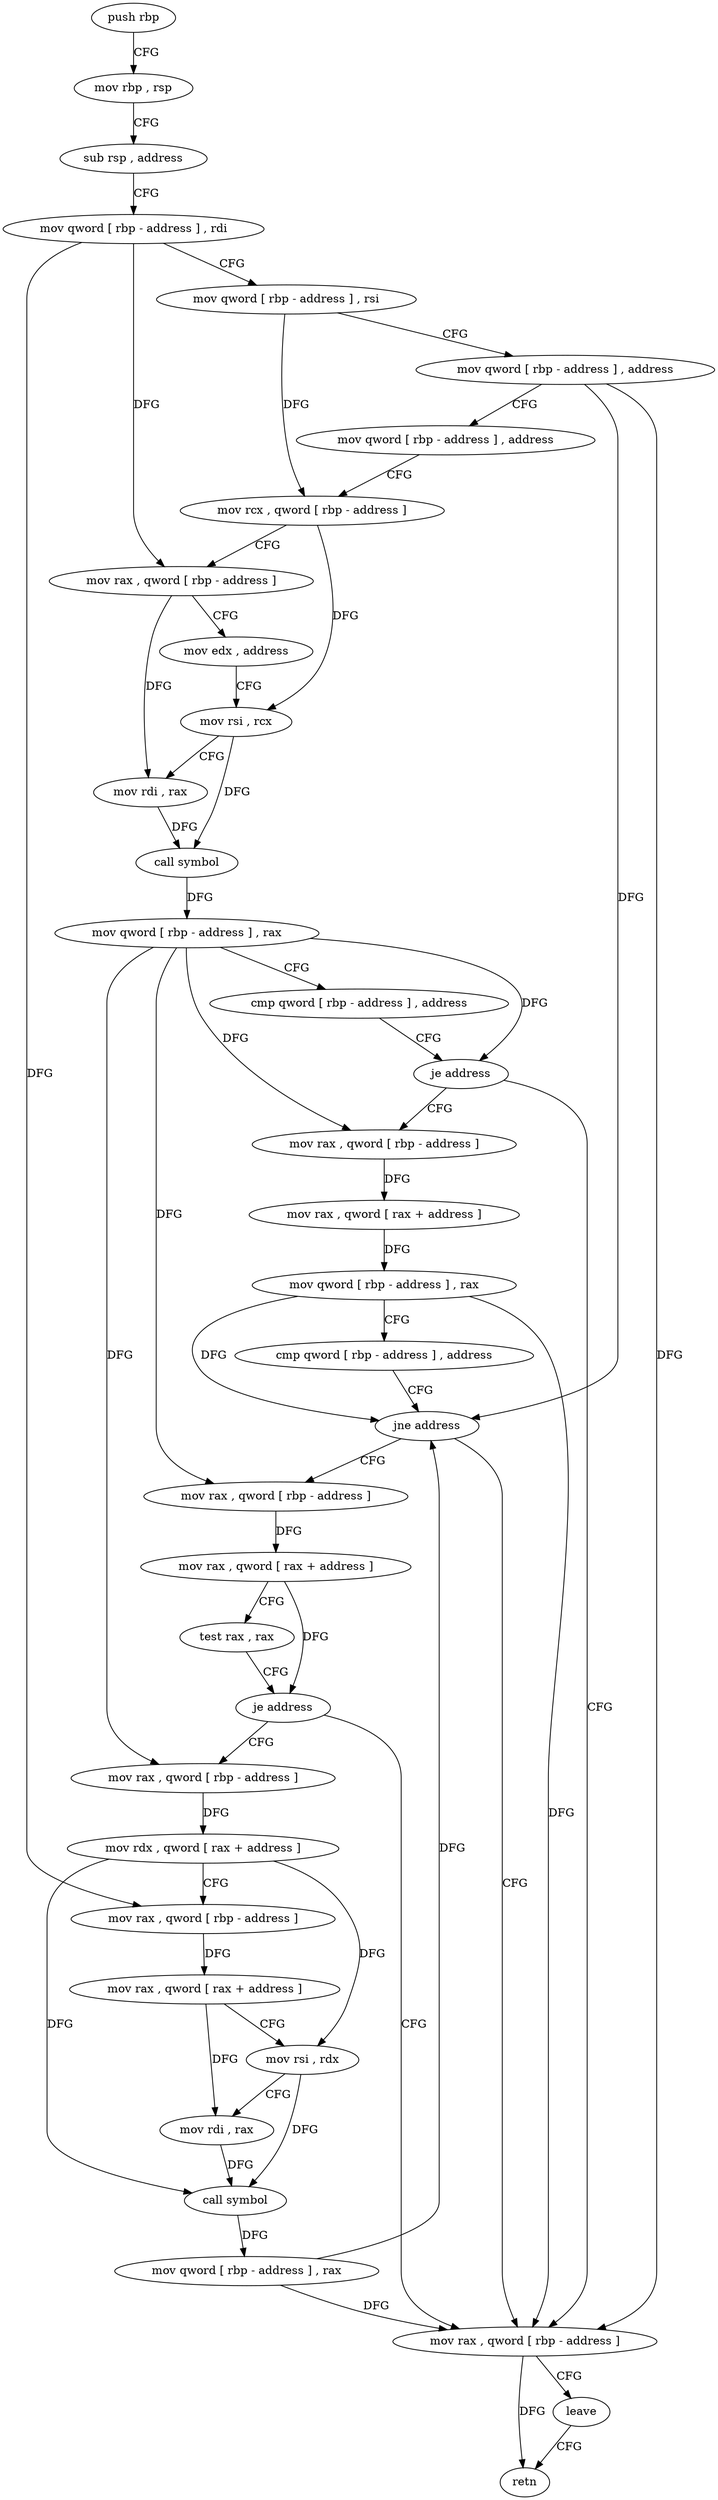 digraph "func" {
"103637" [label = "push rbp" ]
"103638" [label = "mov rbp , rsp" ]
"103641" [label = "sub rsp , address" ]
"103645" [label = "mov qword [ rbp - address ] , rdi" ]
"103649" [label = "mov qword [ rbp - address ] , rsi" ]
"103653" [label = "mov qword [ rbp - address ] , address" ]
"103661" [label = "mov qword [ rbp - address ] , address" ]
"103669" [label = "mov rcx , qword [ rbp - address ]" ]
"103673" [label = "mov rax , qword [ rbp - address ]" ]
"103677" [label = "mov edx , address" ]
"103682" [label = "mov rsi , rcx" ]
"103685" [label = "mov rdi , rax" ]
"103688" [label = "call symbol" ]
"103693" [label = "mov qword [ rbp - address ] , rax" ]
"103697" [label = "cmp qword [ rbp - address ] , address" ]
"103702" [label = "je address" ]
"103767" [label = "mov rax , qword [ rbp - address ]" ]
"103704" [label = "mov rax , qword [ rbp - address ]" ]
"103771" [label = "leave" ]
"103772" [label = "retn" ]
"103708" [label = "mov rax , qword [ rax + address ]" ]
"103712" [label = "mov qword [ rbp - address ] , rax" ]
"103716" [label = "cmp qword [ rbp - address ] , address" ]
"103721" [label = "jne address" ]
"103723" [label = "mov rax , qword [ rbp - address ]" ]
"103727" [label = "mov rax , qword [ rax + address ]" ]
"103731" [label = "test rax , rax" ]
"103734" [label = "je address" ]
"103736" [label = "mov rax , qword [ rbp - address ]" ]
"103740" [label = "mov rdx , qword [ rax + address ]" ]
"103744" [label = "mov rax , qword [ rbp - address ]" ]
"103748" [label = "mov rax , qword [ rax + address ]" ]
"103752" [label = "mov rsi , rdx" ]
"103755" [label = "mov rdi , rax" ]
"103758" [label = "call symbol" ]
"103763" [label = "mov qword [ rbp - address ] , rax" ]
"103637" -> "103638" [ label = "CFG" ]
"103638" -> "103641" [ label = "CFG" ]
"103641" -> "103645" [ label = "CFG" ]
"103645" -> "103649" [ label = "CFG" ]
"103645" -> "103673" [ label = "DFG" ]
"103645" -> "103744" [ label = "DFG" ]
"103649" -> "103653" [ label = "CFG" ]
"103649" -> "103669" [ label = "DFG" ]
"103653" -> "103661" [ label = "CFG" ]
"103653" -> "103767" [ label = "DFG" ]
"103653" -> "103721" [ label = "DFG" ]
"103661" -> "103669" [ label = "CFG" ]
"103669" -> "103673" [ label = "CFG" ]
"103669" -> "103682" [ label = "DFG" ]
"103673" -> "103677" [ label = "CFG" ]
"103673" -> "103685" [ label = "DFG" ]
"103677" -> "103682" [ label = "CFG" ]
"103682" -> "103685" [ label = "CFG" ]
"103682" -> "103688" [ label = "DFG" ]
"103685" -> "103688" [ label = "DFG" ]
"103688" -> "103693" [ label = "DFG" ]
"103693" -> "103697" [ label = "CFG" ]
"103693" -> "103702" [ label = "DFG" ]
"103693" -> "103704" [ label = "DFG" ]
"103693" -> "103723" [ label = "DFG" ]
"103693" -> "103736" [ label = "DFG" ]
"103697" -> "103702" [ label = "CFG" ]
"103702" -> "103767" [ label = "CFG" ]
"103702" -> "103704" [ label = "CFG" ]
"103767" -> "103771" [ label = "CFG" ]
"103767" -> "103772" [ label = "DFG" ]
"103704" -> "103708" [ label = "DFG" ]
"103771" -> "103772" [ label = "CFG" ]
"103708" -> "103712" [ label = "DFG" ]
"103712" -> "103716" [ label = "CFG" ]
"103712" -> "103767" [ label = "DFG" ]
"103712" -> "103721" [ label = "DFG" ]
"103716" -> "103721" [ label = "CFG" ]
"103721" -> "103767" [ label = "CFG" ]
"103721" -> "103723" [ label = "CFG" ]
"103723" -> "103727" [ label = "DFG" ]
"103727" -> "103731" [ label = "CFG" ]
"103727" -> "103734" [ label = "DFG" ]
"103731" -> "103734" [ label = "CFG" ]
"103734" -> "103767" [ label = "CFG" ]
"103734" -> "103736" [ label = "CFG" ]
"103736" -> "103740" [ label = "DFG" ]
"103740" -> "103744" [ label = "CFG" ]
"103740" -> "103752" [ label = "DFG" ]
"103740" -> "103758" [ label = "DFG" ]
"103744" -> "103748" [ label = "DFG" ]
"103748" -> "103752" [ label = "CFG" ]
"103748" -> "103755" [ label = "DFG" ]
"103752" -> "103755" [ label = "CFG" ]
"103752" -> "103758" [ label = "DFG" ]
"103755" -> "103758" [ label = "DFG" ]
"103758" -> "103763" [ label = "DFG" ]
"103763" -> "103767" [ label = "DFG" ]
"103763" -> "103721" [ label = "DFG" ]
}
